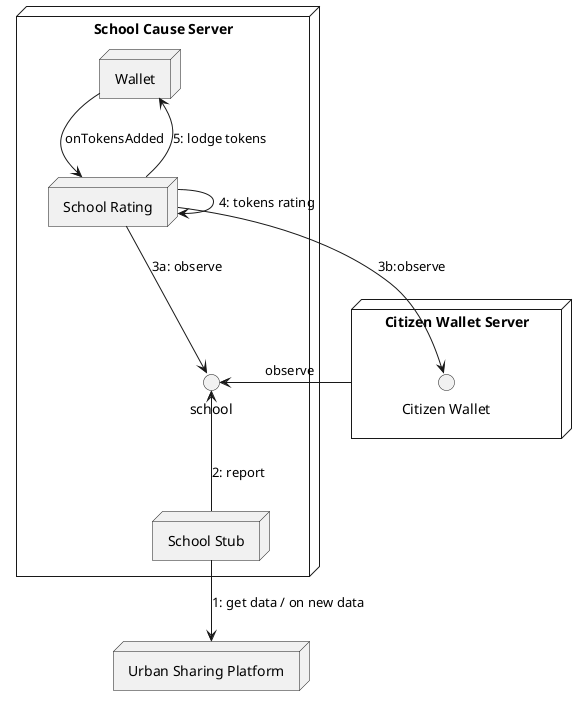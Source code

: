 @startuml

node "School Cause Server" as dsmServer {

node "School Rating" as agent

node "School Stub" as schoolStub

interface school
node "Wallet" as wallet


}


node "Urban Sharing Platform" as usp {
}

node "Citizen Wallet Server" as citz {
interface "Citizen Wallet" as citzWallet
}


schoolStub -down-> usp : 1: get data / on new data

schoolStub -up-> school : 2: report

agent -down-> school : 3a: observe

agent --> citzWallet : 3b:observe

agent -> agent : 4: tokens rating

agent -up-> wallet : 5: lodge tokens

citz -> school : observe

wallet -> agent : onTokensAdded


@enduml
